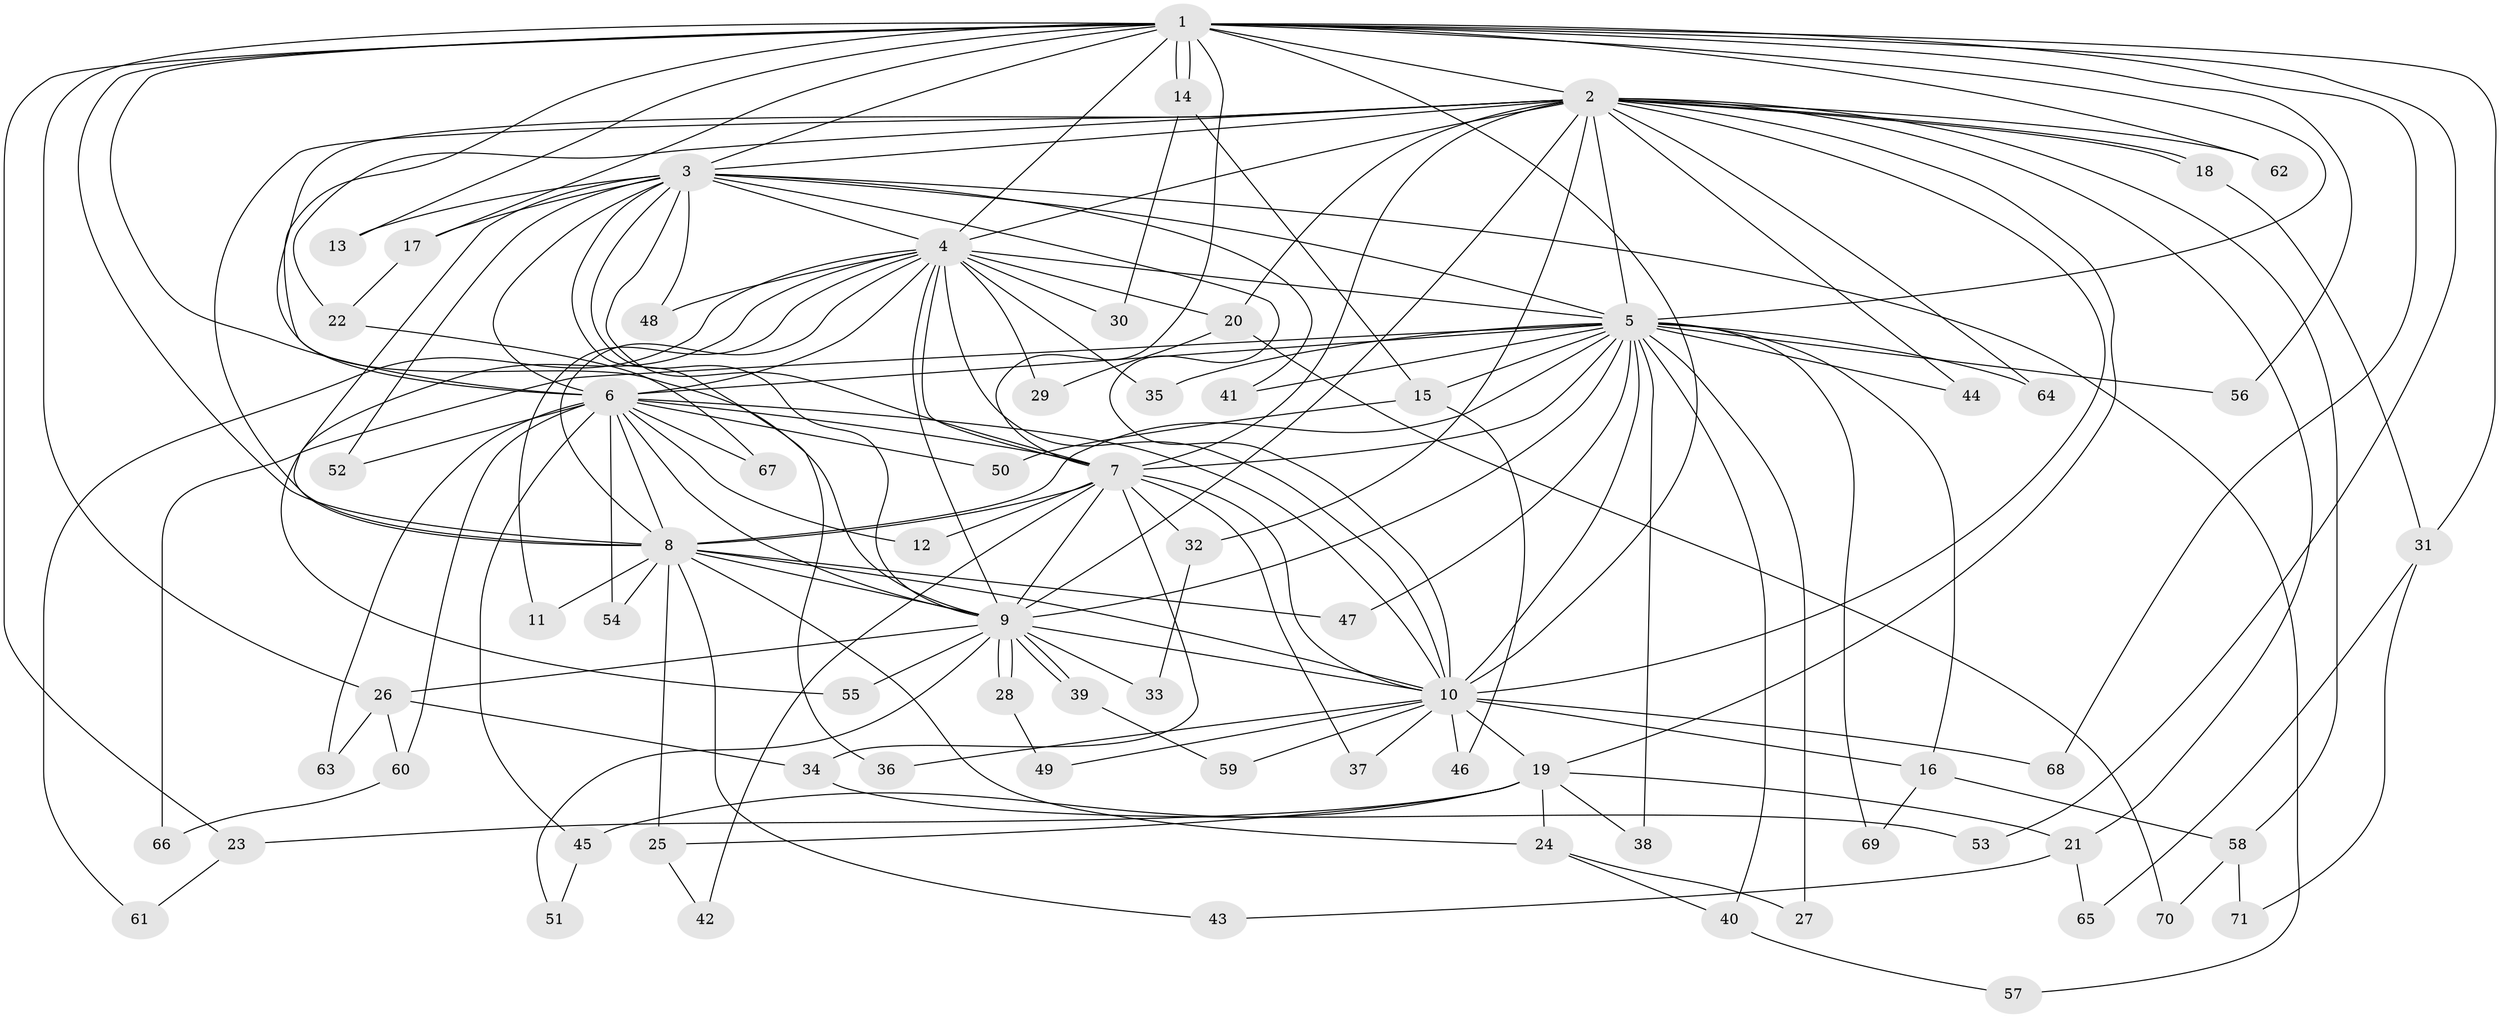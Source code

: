 // Generated by graph-tools (version 1.1) at 2025/01/03/09/25 03:01:15]
// undirected, 71 vertices, 167 edges
graph export_dot {
graph [start="1"]
  node [color=gray90,style=filled];
  1;
  2;
  3;
  4;
  5;
  6;
  7;
  8;
  9;
  10;
  11;
  12;
  13;
  14;
  15;
  16;
  17;
  18;
  19;
  20;
  21;
  22;
  23;
  24;
  25;
  26;
  27;
  28;
  29;
  30;
  31;
  32;
  33;
  34;
  35;
  36;
  37;
  38;
  39;
  40;
  41;
  42;
  43;
  44;
  45;
  46;
  47;
  48;
  49;
  50;
  51;
  52;
  53;
  54;
  55;
  56;
  57;
  58;
  59;
  60;
  61;
  62;
  63;
  64;
  65;
  66;
  67;
  68;
  69;
  70;
  71;
  1 -- 2;
  1 -- 3;
  1 -- 4;
  1 -- 5;
  1 -- 6;
  1 -- 7;
  1 -- 8;
  1 -- 9;
  1 -- 10;
  1 -- 13;
  1 -- 14;
  1 -- 14;
  1 -- 17;
  1 -- 23;
  1 -- 26;
  1 -- 31;
  1 -- 53;
  1 -- 56;
  1 -- 62;
  1 -- 68;
  2 -- 3;
  2 -- 4;
  2 -- 5;
  2 -- 6;
  2 -- 7;
  2 -- 8;
  2 -- 9;
  2 -- 10;
  2 -- 18;
  2 -- 18;
  2 -- 19;
  2 -- 20;
  2 -- 21;
  2 -- 22;
  2 -- 32;
  2 -- 44;
  2 -- 58;
  2 -- 62;
  2 -- 64;
  3 -- 4;
  3 -- 5;
  3 -- 6;
  3 -- 7;
  3 -- 8;
  3 -- 9;
  3 -- 10;
  3 -- 13;
  3 -- 17;
  3 -- 36;
  3 -- 41;
  3 -- 48;
  3 -- 52;
  3 -- 57;
  4 -- 5;
  4 -- 6;
  4 -- 7;
  4 -- 8;
  4 -- 9;
  4 -- 10;
  4 -- 11;
  4 -- 20;
  4 -- 29;
  4 -- 30;
  4 -- 35;
  4 -- 48;
  4 -- 55;
  4 -- 61;
  5 -- 6;
  5 -- 7;
  5 -- 8;
  5 -- 9;
  5 -- 10;
  5 -- 15;
  5 -- 16;
  5 -- 27;
  5 -- 35;
  5 -- 38;
  5 -- 40;
  5 -- 41;
  5 -- 44;
  5 -- 47;
  5 -- 56;
  5 -- 64;
  5 -- 66;
  5 -- 69;
  6 -- 7;
  6 -- 8;
  6 -- 9;
  6 -- 10;
  6 -- 12;
  6 -- 45;
  6 -- 50;
  6 -- 52;
  6 -- 54;
  6 -- 60;
  6 -- 63;
  6 -- 67;
  7 -- 8;
  7 -- 9;
  7 -- 10;
  7 -- 12;
  7 -- 32;
  7 -- 34;
  7 -- 37;
  7 -- 42;
  8 -- 9;
  8 -- 10;
  8 -- 11;
  8 -- 24;
  8 -- 25;
  8 -- 43;
  8 -- 47;
  8 -- 54;
  9 -- 10;
  9 -- 26;
  9 -- 28;
  9 -- 28;
  9 -- 33;
  9 -- 39;
  9 -- 39;
  9 -- 51;
  9 -- 55;
  10 -- 16;
  10 -- 19;
  10 -- 36;
  10 -- 37;
  10 -- 46;
  10 -- 49;
  10 -- 59;
  10 -- 68;
  14 -- 15;
  14 -- 30;
  15 -- 46;
  15 -- 50;
  16 -- 58;
  16 -- 69;
  17 -- 22;
  18 -- 31;
  19 -- 21;
  19 -- 23;
  19 -- 24;
  19 -- 25;
  19 -- 38;
  19 -- 45;
  20 -- 29;
  20 -- 70;
  21 -- 43;
  21 -- 65;
  22 -- 67;
  23 -- 61;
  24 -- 27;
  24 -- 40;
  25 -- 42;
  26 -- 34;
  26 -- 60;
  26 -- 63;
  28 -- 49;
  31 -- 65;
  31 -- 71;
  32 -- 33;
  34 -- 53;
  39 -- 59;
  40 -- 57;
  45 -- 51;
  58 -- 70;
  58 -- 71;
  60 -- 66;
}
